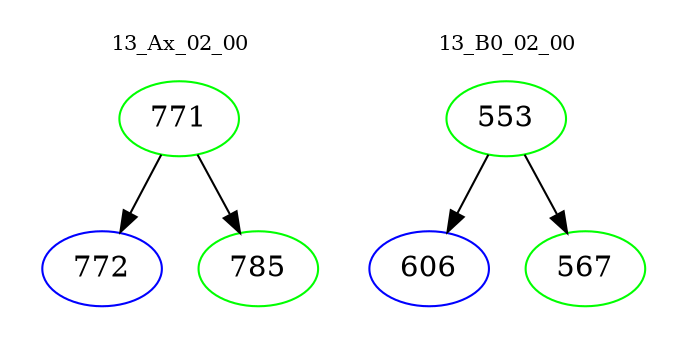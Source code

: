 digraph{
subgraph cluster_0 {
color = white
label = "13_Ax_02_00";
fontsize=10;
T0_771 [label="771", color="green"]
T0_771 -> T0_772 [color="black"]
T0_772 [label="772", color="blue"]
T0_771 -> T0_785 [color="black"]
T0_785 [label="785", color="green"]
}
subgraph cluster_1 {
color = white
label = "13_B0_02_00";
fontsize=10;
T1_553 [label="553", color="green"]
T1_553 -> T1_606 [color="black"]
T1_606 [label="606", color="blue"]
T1_553 -> T1_567 [color="black"]
T1_567 [label="567", color="green"]
}
}
